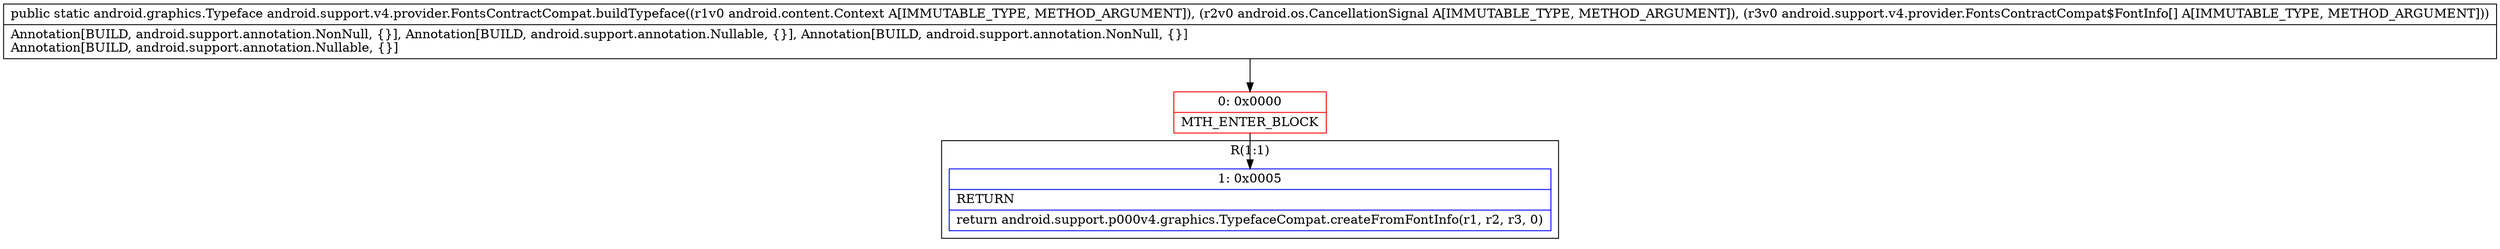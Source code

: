 digraph "CFG forandroid.support.v4.provider.FontsContractCompat.buildTypeface(Landroid\/content\/Context;Landroid\/os\/CancellationSignal;[Landroid\/support\/v4\/provider\/FontsContractCompat$FontInfo;)Landroid\/graphics\/Typeface;" {
subgraph cluster_Region_1882671721 {
label = "R(1:1)";
node [shape=record,color=blue];
Node_1 [shape=record,label="{1\:\ 0x0005|RETURN\l|return android.support.p000v4.graphics.TypefaceCompat.createFromFontInfo(r1, r2, r3, 0)\l}"];
}
Node_0 [shape=record,color=red,label="{0\:\ 0x0000|MTH_ENTER_BLOCK\l}"];
MethodNode[shape=record,label="{public static android.graphics.Typeface android.support.v4.provider.FontsContractCompat.buildTypeface((r1v0 android.content.Context A[IMMUTABLE_TYPE, METHOD_ARGUMENT]), (r2v0 android.os.CancellationSignal A[IMMUTABLE_TYPE, METHOD_ARGUMENT]), (r3v0 android.support.v4.provider.FontsContractCompat$FontInfo[] A[IMMUTABLE_TYPE, METHOD_ARGUMENT]))  | Annotation[BUILD, android.support.annotation.NonNull, \{\}], Annotation[BUILD, android.support.annotation.Nullable, \{\}], Annotation[BUILD, android.support.annotation.NonNull, \{\}]\lAnnotation[BUILD, android.support.annotation.Nullable, \{\}]\l}"];
MethodNode -> Node_0;
Node_0 -> Node_1;
}


